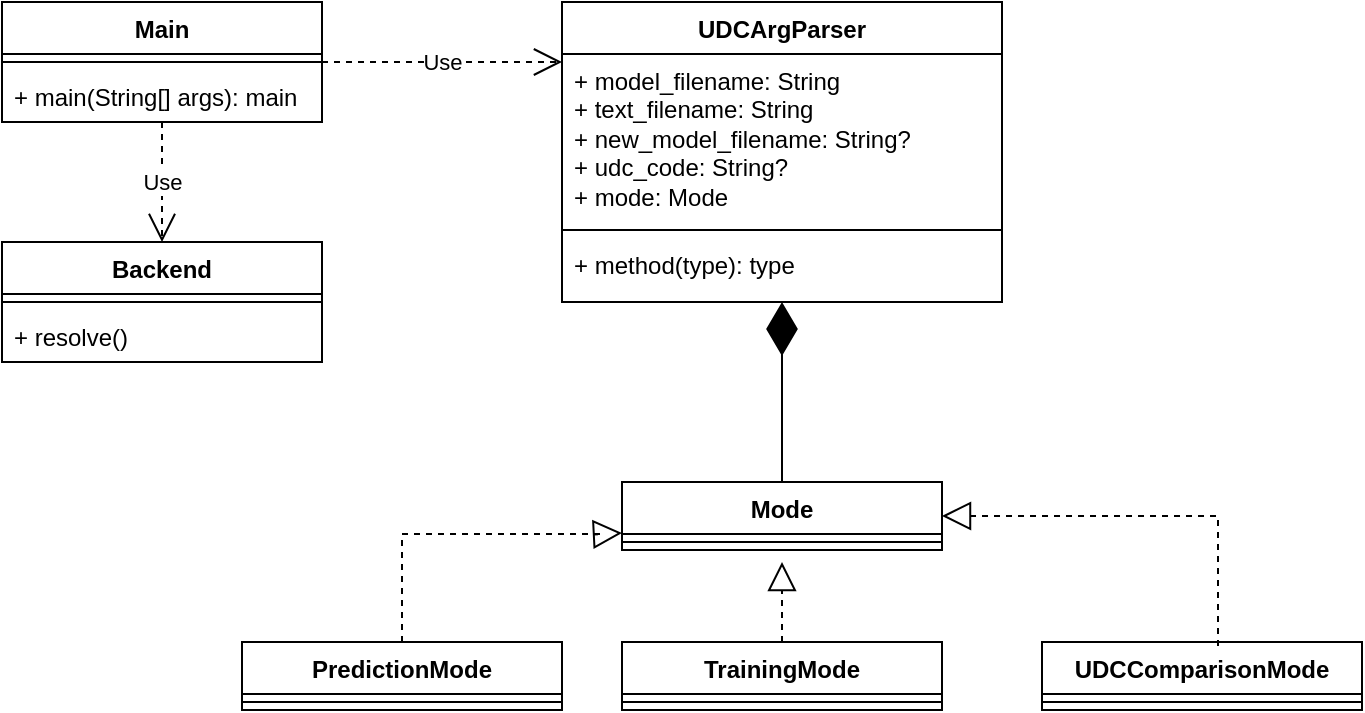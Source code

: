 <mxfile version="21.1.8" type="device">
  <diagram name="Page-1" id="SgYQN86NCgM5URA6LFeJ">
    <mxGraphModel dx="1432" dy="820" grid="1" gridSize="10" guides="1" tooltips="1" connect="1" arrows="1" fold="1" page="1" pageScale="1" pageWidth="850" pageHeight="1100" math="0" shadow="0">
      <root>
        <mxCell id="0" />
        <mxCell id="1" parent="0" />
        <mxCell id="RZ3dmuCCWdsVL87AeFMS-1" value="Main" style="swimlane;fontStyle=1;align=center;verticalAlign=top;childLayout=stackLayout;horizontal=1;startSize=26;horizontalStack=0;resizeParent=1;resizeParentMax=0;resizeLast=0;collapsible=1;marginBottom=0;whiteSpace=wrap;html=1;" vertex="1" parent="1">
          <mxGeometry x="80" y="80" width="160" height="60" as="geometry" />
        </mxCell>
        <mxCell id="RZ3dmuCCWdsVL87AeFMS-3" value="" style="line;strokeWidth=1;fillColor=none;align=left;verticalAlign=middle;spacingTop=-1;spacingLeft=3;spacingRight=3;rotatable=0;labelPosition=right;points=[];portConstraint=eastwest;strokeColor=inherit;" vertex="1" parent="RZ3dmuCCWdsVL87AeFMS-1">
          <mxGeometry y="26" width="160" height="8" as="geometry" />
        </mxCell>
        <mxCell id="RZ3dmuCCWdsVL87AeFMS-4" value="+ main(String[] args): main" style="text;strokeColor=none;fillColor=none;align=left;verticalAlign=top;spacingLeft=4;spacingRight=4;overflow=hidden;rotatable=0;points=[[0,0.5],[1,0.5]];portConstraint=eastwest;whiteSpace=wrap;html=1;" vertex="1" parent="RZ3dmuCCWdsVL87AeFMS-1">
          <mxGeometry y="34" width="160" height="26" as="geometry" />
        </mxCell>
        <mxCell id="RZ3dmuCCWdsVL87AeFMS-5" value="Backend" style="swimlane;fontStyle=1;align=center;verticalAlign=top;childLayout=stackLayout;horizontal=1;startSize=26;horizontalStack=0;resizeParent=1;resizeParentMax=0;resizeLast=0;collapsible=1;marginBottom=0;whiteSpace=wrap;html=1;" vertex="1" parent="1">
          <mxGeometry x="80" y="200" width="160" height="60" as="geometry" />
        </mxCell>
        <mxCell id="RZ3dmuCCWdsVL87AeFMS-7" value="" style="line;strokeWidth=1;fillColor=none;align=left;verticalAlign=middle;spacingTop=-1;spacingLeft=3;spacingRight=3;rotatable=0;labelPosition=right;points=[];portConstraint=eastwest;strokeColor=inherit;" vertex="1" parent="RZ3dmuCCWdsVL87AeFMS-5">
          <mxGeometry y="26" width="160" height="8" as="geometry" />
        </mxCell>
        <mxCell id="RZ3dmuCCWdsVL87AeFMS-8" value="+ resolve()" style="text;strokeColor=none;fillColor=none;align=left;verticalAlign=top;spacingLeft=4;spacingRight=4;overflow=hidden;rotatable=0;points=[[0,0.5],[1,0.5]];portConstraint=eastwest;whiteSpace=wrap;html=1;" vertex="1" parent="RZ3dmuCCWdsVL87AeFMS-5">
          <mxGeometry y="34" width="160" height="26" as="geometry" />
        </mxCell>
        <mxCell id="RZ3dmuCCWdsVL87AeFMS-10" value="Use" style="endArrow=open;endSize=12;dashed=1;html=1;rounded=0;exitX=1;exitY=0.5;exitDx=0;exitDy=0;" edge="1" parent="1" source="RZ3dmuCCWdsVL87AeFMS-1">
          <mxGeometry width="160" relative="1" as="geometry">
            <mxPoint x="330" y="150" as="sourcePoint" />
            <mxPoint x="360" y="110" as="targetPoint" />
          </mxGeometry>
        </mxCell>
        <mxCell id="RZ3dmuCCWdsVL87AeFMS-11" value="UDCArgParser" style="swimlane;fontStyle=1;align=center;verticalAlign=top;childLayout=stackLayout;horizontal=1;startSize=26;horizontalStack=0;resizeParent=1;resizeParentMax=0;resizeLast=0;collapsible=1;marginBottom=0;whiteSpace=wrap;html=1;" vertex="1" parent="1">
          <mxGeometry x="360" y="80" width="220" height="150" as="geometry" />
        </mxCell>
        <mxCell id="RZ3dmuCCWdsVL87AeFMS-12" value="&lt;div&gt;+ model_filename: String&lt;br&gt;+ text_filename: String&lt;br&gt;+ new_model_filename: String?&lt;br&gt;&lt;/div&gt;&lt;div&gt;+ udc_code: String?&lt;br&gt;+ mode: Mode&lt;br&gt;&lt;/div&gt;" style="text;strokeColor=none;fillColor=none;align=left;verticalAlign=top;spacingLeft=4;spacingRight=4;overflow=hidden;rotatable=0;points=[[0,0.5],[1,0.5]];portConstraint=eastwest;whiteSpace=wrap;html=1;" vertex="1" parent="RZ3dmuCCWdsVL87AeFMS-11">
          <mxGeometry y="26" width="220" height="84" as="geometry" />
        </mxCell>
        <mxCell id="RZ3dmuCCWdsVL87AeFMS-13" value="" style="line;strokeWidth=1;fillColor=none;align=left;verticalAlign=middle;spacingTop=-1;spacingLeft=3;spacingRight=3;rotatable=0;labelPosition=right;points=[];portConstraint=eastwest;strokeColor=inherit;" vertex="1" parent="RZ3dmuCCWdsVL87AeFMS-11">
          <mxGeometry y="110" width="220" height="8" as="geometry" />
        </mxCell>
        <mxCell id="RZ3dmuCCWdsVL87AeFMS-14" value="+ method(type): type" style="text;strokeColor=none;fillColor=none;align=left;verticalAlign=top;spacingLeft=4;spacingRight=4;overflow=hidden;rotatable=0;points=[[0,0.5],[1,0.5]];portConstraint=eastwest;whiteSpace=wrap;html=1;" vertex="1" parent="RZ3dmuCCWdsVL87AeFMS-11">
          <mxGeometry y="118" width="220" height="32" as="geometry" />
        </mxCell>
        <mxCell id="RZ3dmuCCWdsVL87AeFMS-15" value="Use" style="endArrow=open;endSize=12;dashed=1;html=1;rounded=0;exitX=0.5;exitY=1;exitDx=0;exitDy=0;entryX=0.5;entryY=0;entryDx=0;entryDy=0;" edge="1" parent="1" source="RZ3dmuCCWdsVL87AeFMS-1" target="RZ3dmuCCWdsVL87AeFMS-5">
          <mxGeometry width="160" relative="1" as="geometry">
            <mxPoint x="80" y="250" as="sourcePoint" />
            <mxPoint x="240" y="250" as="targetPoint" />
          </mxGeometry>
        </mxCell>
        <mxCell id="RZ3dmuCCWdsVL87AeFMS-16" value="Mode" style="swimlane;fontStyle=1;align=center;verticalAlign=top;childLayout=stackLayout;horizontal=1;startSize=26;horizontalStack=0;resizeParent=1;resizeParentMax=0;resizeLast=0;collapsible=1;marginBottom=0;whiteSpace=wrap;html=1;" vertex="1" parent="1">
          <mxGeometry x="390" y="320" width="160" height="34" as="geometry" />
        </mxCell>
        <mxCell id="RZ3dmuCCWdsVL87AeFMS-18" value="" style="line;strokeWidth=1;fillColor=none;align=left;verticalAlign=middle;spacingTop=-1;spacingLeft=3;spacingRight=3;rotatable=0;labelPosition=right;points=[];portConstraint=eastwest;strokeColor=inherit;" vertex="1" parent="RZ3dmuCCWdsVL87AeFMS-16">
          <mxGeometry y="26" width="160" height="8" as="geometry" />
        </mxCell>
        <mxCell id="RZ3dmuCCWdsVL87AeFMS-24" value="TrainingMode" style="swimlane;fontStyle=1;align=center;verticalAlign=top;childLayout=stackLayout;horizontal=1;startSize=26;horizontalStack=0;resizeParent=1;resizeParentMax=0;resizeLast=0;collapsible=1;marginBottom=0;whiteSpace=wrap;html=1;" vertex="1" parent="1">
          <mxGeometry x="390" y="400" width="160" height="34" as="geometry" />
        </mxCell>
        <mxCell id="RZ3dmuCCWdsVL87AeFMS-25" value="" style="line;strokeWidth=1;fillColor=none;align=left;verticalAlign=middle;spacingTop=-1;spacingLeft=3;spacingRight=3;rotatable=0;labelPosition=right;points=[];portConstraint=eastwest;strokeColor=inherit;" vertex="1" parent="RZ3dmuCCWdsVL87AeFMS-24">
          <mxGeometry y="26" width="160" height="8" as="geometry" />
        </mxCell>
        <mxCell id="RZ3dmuCCWdsVL87AeFMS-26" value="PredictionMode" style="swimlane;fontStyle=1;align=center;verticalAlign=top;childLayout=stackLayout;horizontal=1;startSize=26;horizontalStack=0;resizeParent=1;resizeParentMax=0;resizeLast=0;collapsible=1;marginBottom=0;whiteSpace=wrap;html=1;" vertex="1" parent="1">
          <mxGeometry x="200" y="400" width="160" height="34" as="geometry" />
        </mxCell>
        <mxCell id="RZ3dmuCCWdsVL87AeFMS-27" value="" style="line;strokeWidth=1;fillColor=none;align=left;verticalAlign=middle;spacingTop=-1;spacingLeft=3;spacingRight=3;rotatable=0;labelPosition=right;points=[];portConstraint=eastwest;strokeColor=inherit;" vertex="1" parent="RZ3dmuCCWdsVL87AeFMS-26">
          <mxGeometry y="26" width="160" height="8" as="geometry" />
        </mxCell>
        <mxCell id="RZ3dmuCCWdsVL87AeFMS-28" value="UDCComparisonMode" style="swimlane;fontStyle=1;align=center;verticalAlign=top;childLayout=stackLayout;horizontal=1;startSize=26;horizontalStack=0;resizeParent=1;resizeParentMax=0;resizeLast=0;collapsible=1;marginBottom=0;whiteSpace=wrap;html=1;" vertex="1" parent="1">
          <mxGeometry x="600" y="400" width="160" height="34" as="geometry" />
        </mxCell>
        <mxCell id="RZ3dmuCCWdsVL87AeFMS-29" value="" style="line;strokeWidth=1;fillColor=none;align=left;verticalAlign=middle;spacingTop=-1;spacingLeft=3;spacingRight=3;rotatable=0;labelPosition=right;points=[];portConstraint=eastwest;strokeColor=inherit;" vertex="1" parent="RZ3dmuCCWdsVL87AeFMS-28">
          <mxGeometry y="26" width="160" height="8" as="geometry" />
        </mxCell>
        <mxCell id="RZ3dmuCCWdsVL87AeFMS-30" value="" style="endArrow=block;dashed=1;endFill=0;endSize=12;html=1;rounded=0;entryX=0;entryY=0.75;entryDx=0;entryDy=0;exitX=0.5;exitY=0;exitDx=0;exitDy=0;edgeStyle=orthogonalEdgeStyle;" edge="1" parent="1" source="RZ3dmuCCWdsVL87AeFMS-26" target="RZ3dmuCCWdsVL87AeFMS-16">
          <mxGeometry width="160" relative="1" as="geometry">
            <mxPoint x="230" y="530" as="sourcePoint" />
            <mxPoint x="390" y="530" as="targetPoint" />
            <Array as="points">
              <mxPoint x="280" y="346" />
              <mxPoint x="380" y="346" />
            </Array>
          </mxGeometry>
        </mxCell>
        <mxCell id="RZ3dmuCCWdsVL87AeFMS-31" value="" style="endArrow=block;dashed=1;endFill=0;endSize=12;html=1;rounded=0;exitX=0.5;exitY=0;exitDx=0;exitDy=0;" edge="1" parent="1" source="RZ3dmuCCWdsVL87AeFMS-24">
          <mxGeometry width="160" relative="1" as="geometry">
            <mxPoint x="380" y="560" as="sourcePoint" />
            <mxPoint x="470" y="360" as="targetPoint" />
          </mxGeometry>
        </mxCell>
        <mxCell id="RZ3dmuCCWdsVL87AeFMS-32" value="" style="endArrow=block;dashed=1;endFill=0;endSize=12;html=1;rounded=0;exitX=0.55;exitY=0.059;exitDx=0;exitDy=0;exitPerimeter=0;edgeStyle=orthogonalEdgeStyle;entryX=1;entryY=0.5;entryDx=0;entryDy=0;" edge="1" parent="1" source="RZ3dmuCCWdsVL87AeFMS-28" target="RZ3dmuCCWdsVL87AeFMS-16">
          <mxGeometry width="160" relative="1" as="geometry">
            <mxPoint x="630" y="540" as="sourcePoint" />
            <mxPoint x="480" y="350" as="targetPoint" />
            <Array as="points">
              <mxPoint x="688" y="337" />
            </Array>
          </mxGeometry>
        </mxCell>
        <mxCell id="RZ3dmuCCWdsVL87AeFMS-33" value="" style="endArrow=diamondThin;endFill=1;endSize=24;html=1;rounded=0;" edge="1" parent="1" source="RZ3dmuCCWdsVL87AeFMS-16" target="RZ3dmuCCWdsVL87AeFMS-14">
          <mxGeometry width="160" relative="1" as="geometry">
            <mxPoint x="290" y="600" as="sourcePoint" />
            <mxPoint x="450" y="600" as="targetPoint" />
          </mxGeometry>
        </mxCell>
      </root>
    </mxGraphModel>
  </diagram>
</mxfile>
